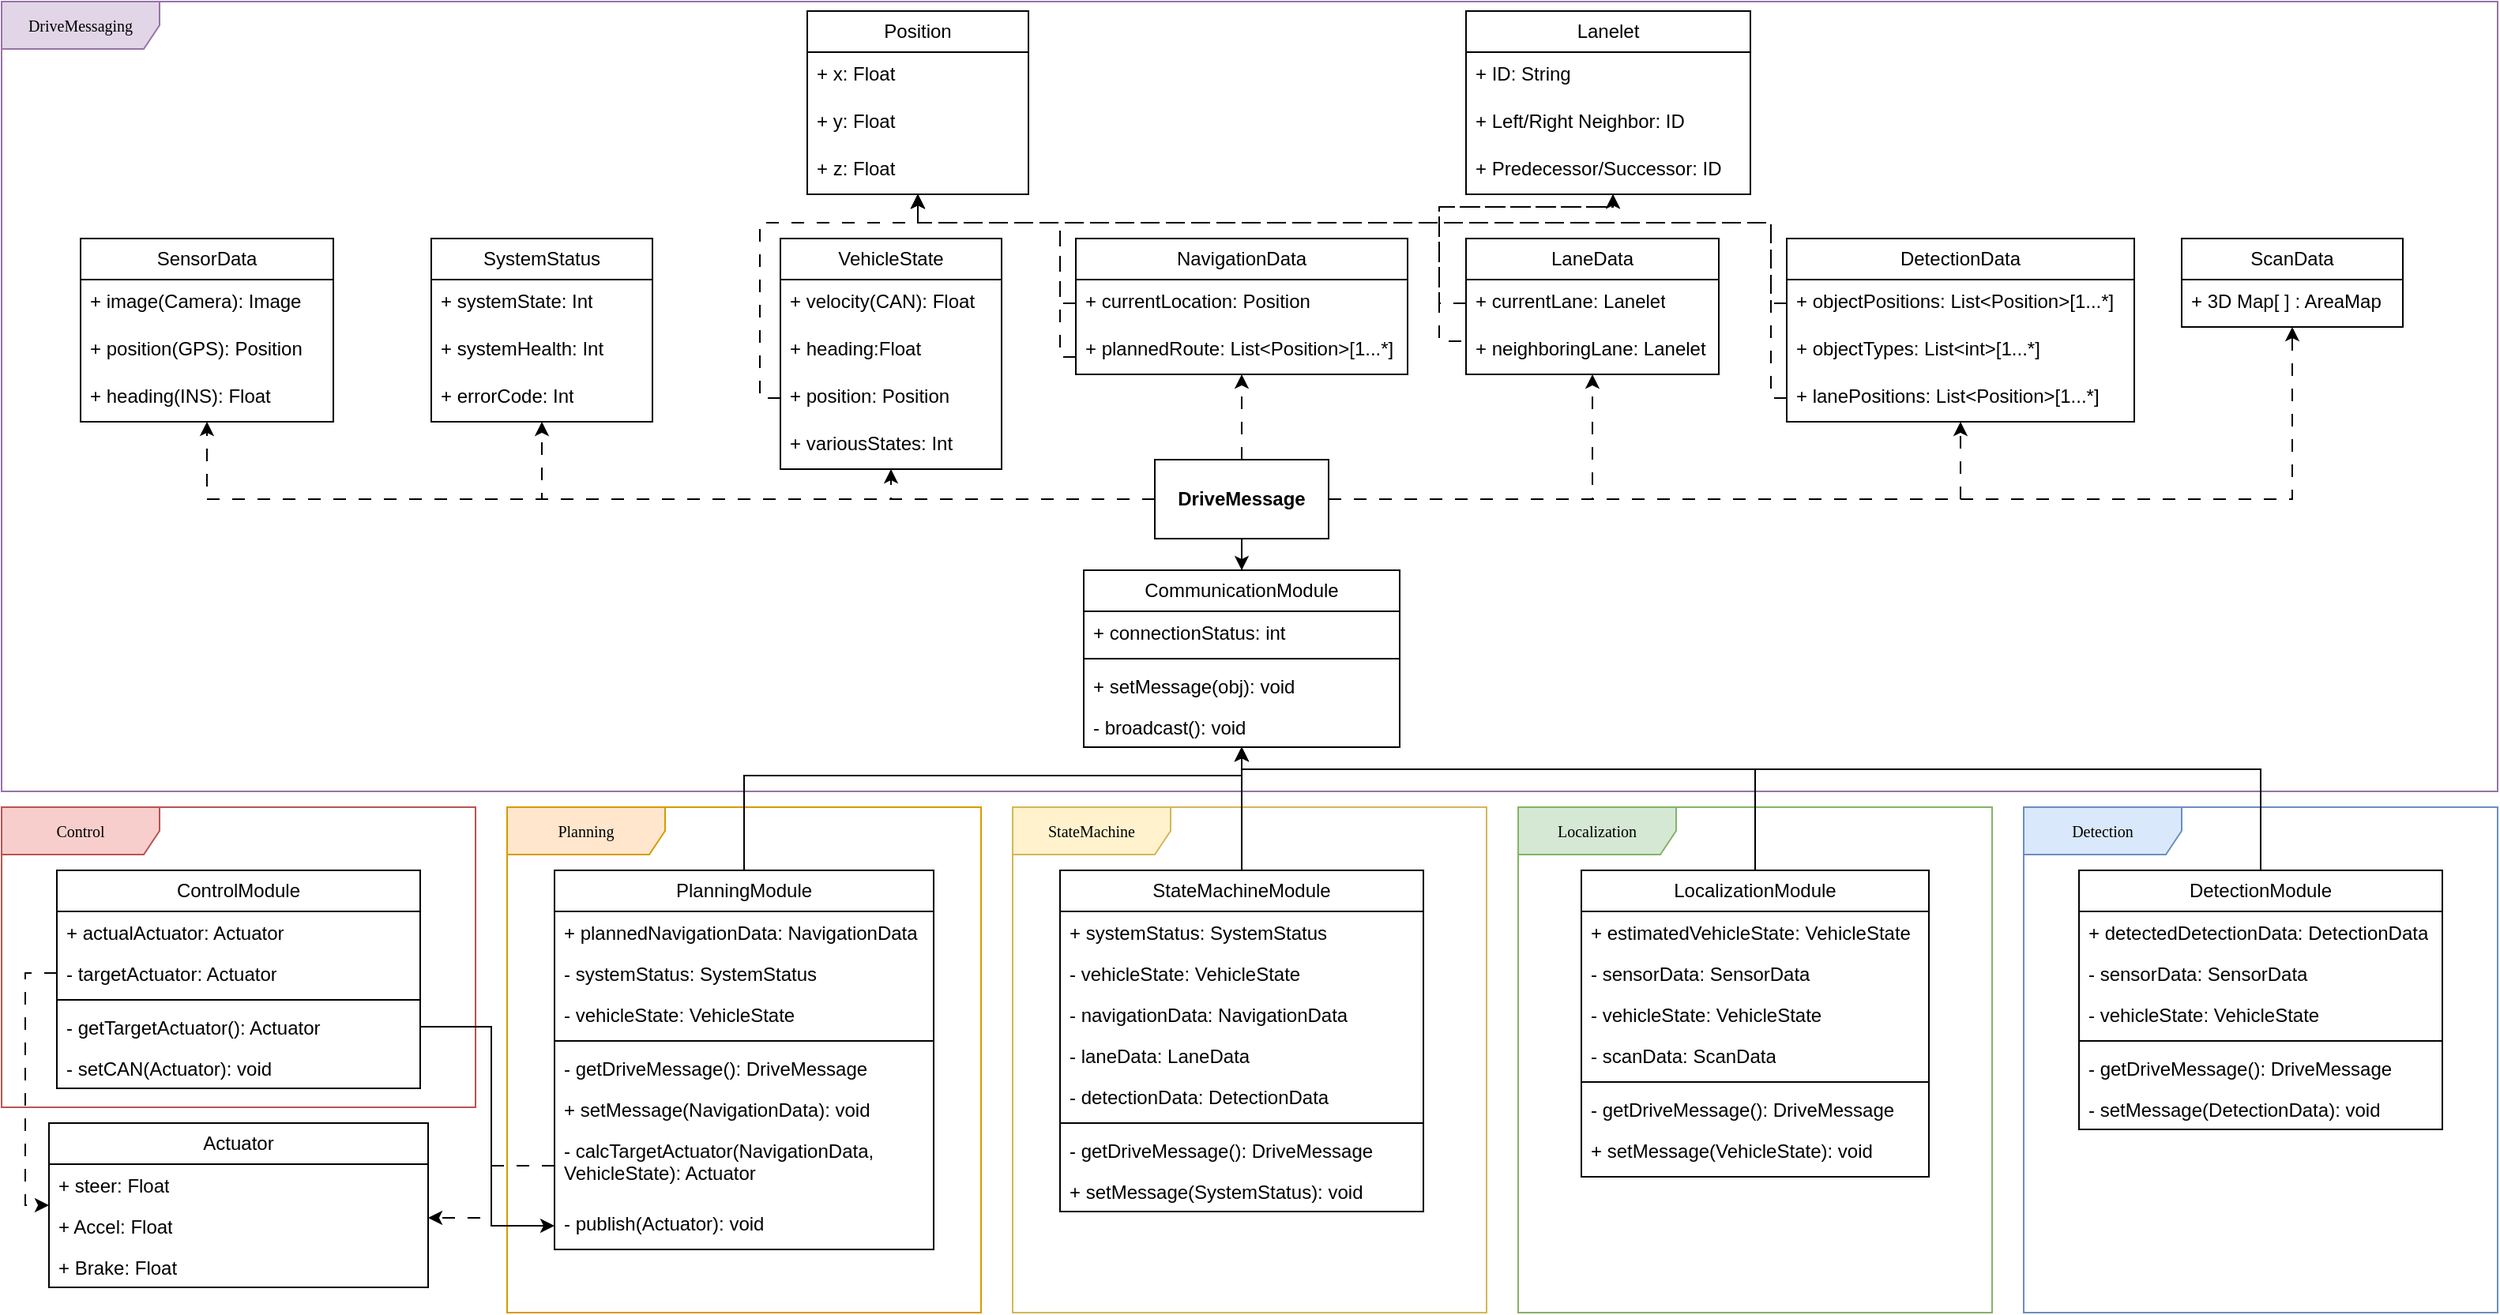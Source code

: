 <mxfile version="24.3.1" type="github">
  <diagram name="페이지-1" id="9pgAIUehtU0RbDdtpsho">
    <mxGraphModel dx="2289" dy="1191" grid="1" gridSize="10" guides="1" tooltips="1" connect="1" arrows="1" fold="1" page="1" pageScale="1" pageWidth="1600" pageHeight="900" math="0" shadow="0">
      <root>
        <mxCell id="0" />
        <mxCell id="1" parent="0" />
        <mxCell id="1Z3-dF3yMsX3-xSrnm-h-1" value="DriveMessaging" style="shape=umlFrame;whiteSpace=wrap;html=1;rounded=0;shadow=0;comic=0;labelBackgroundColor=none;strokeWidth=1;fontFamily=Verdana;fontSize=10;align=center;width=100;height=30;fillColor=#e1d5e7;strokeColor=#9673a6;" parent="1" vertex="1">
          <mxGeometry x="10" y="10" width="1580" height="500" as="geometry" />
        </mxCell>
        <mxCell id="1Z3-dF3yMsX3-xSrnm-h-2" value="VehicleState" style="swimlane;fontStyle=0;childLayout=stackLayout;horizontal=1;startSize=26;fillColor=none;horizontalStack=0;resizeParent=1;resizeParentMax=0;resizeLast=0;collapsible=1;marginBottom=0;whiteSpace=wrap;html=1;" parent="1" vertex="1">
          <mxGeometry x="503" y="160" width="140" height="146" as="geometry" />
        </mxCell>
        <mxCell id="1Z3-dF3yMsX3-xSrnm-h-3" value="+ velocity(CAN): Float" style="text;strokeColor=none;fillColor=none;align=left;verticalAlign=top;spacingLeft=4;spacingRight=4;overflow=hidden;rotatable=0;points=[[0,0.5],[1,0.5]];portConstraint=eastwest;whiteSpace=wrap;html=1;" parent="1Z3-dF3yMsX3-xSrnm-h-2" vertex="1">
          <mxGeometry y="26" width="140" height="30" as="geometry" />
        </mxCell>
        <mxCell id="1Z3-dF3yMsX3-xSrnm-h-4" value="+ heading:Float" style="text;strokeColor=none;fillColor=none;align=left;verticalAlign=top;spacingLeft=4;spacingRight=4;overflow=hidden;rotatable=0;points=[[0,0.5],[1,0.5]];portConstraint=eastwest;whiteSpace=wrap;html=1;" parent="1Z3-dF3yMsX3-xSrnm-h-2" vertex="1">
          <mxGeometry y="56" width="140" height="30" as="geometry" />
        </mxCell>
        <mxCell id="1Z3-dF3yMsX3-xSrnm-h-5" value="+ position: Position" style="text;strokeColor=none;fillColor=none;align=left;verticalAlign=top;spacingLeft=4;spacingRight=4;overflow=hidden;rotatable=0;points=[[0,0.5],[1,0.5]];portConstraint=eastwest;whiteSpace=wrap;html=1;" parent="1Z3-dF3yMsX3-xSrnm-h-2" vertex="1">
          <mxGeometry y="86" width="140" height="30" as="geometry" />
        </mxCell>
        <mxCell id="1Z3-dF3yMsX3-xSrnm-h-69" value="+ variousStates: Int" style="text;strokeColor=none;fillColor=none;align=left;verticalAlign=top;spacingLeft=4;spacingRight=4;overflow=hidden;rotatable=0;points=[[0,0.5],[1,0.5]];portConstraint=eastwest;whiteSpace=wrap;html=1;" parent="1Z3-dF3yMsX3-xSrnm-h-2" vertex="1">
          <mxGeometry y="116" width="140" height="30" as="geometry" />
        </mxCell>
        <mxCell id="1Z3-dF3yMsX3-xSrnm-h-65" style="edgeStyle=orthogonalEdgeStyle;rounded=0;orthogonalLoop=1;jettySize=auto;html=1;" parent="1" source="1Z3-dF3yMsX3-xSrnm-h-6" target="1Z3-dF3yMsX3-xSrnm-h-27" edge="1">
          <mxGeometry relative="1" as="geometry" />
        </mxCell>
        <mxCell id="1Z3-dF3yMsX3-xSrnm-h-70" style="edgeStyle=orthogonalEdgeStyle;rounded=0;orthogonalLoop=1;jettySize=auto;html=1;dashed=1;dashPattern=8 8;" parent="1" source="1Z3-dF3yMsX3-xSrnm-h-6" target="1Z3-dF3yMsX3-xSrnm-h-13" edge="1">
          <mxGeometry relative="1" as="geometry" />
        </mxCell>
        <mxCell id="1Z3-dF3yMsX3-xSrnm-h-71" style="edgeStyle=orthogonalEdgeStyle;rounded=0;orthogonalLoop=1;jettySize=auto;html=1;dashed=1;dashPattern=8 8;" parent="1" source="1Z3-dF3yMsX3-xSrnm-h-6" target="1Z3-dF3yMsX3-xSrnm-h-23" edge="1">
          <mxGeometry relative="1" as="geometry" />
        </mxCell>
        <mxCell id="1Z3-dF3yMsX3-xSrnm-h-72" style="edgeStyle=orthogonalEdgeStyle;rounded=0;orthogonalLoop=1;jettySize=auto;html=1;dashed=1;dashPattern=8 8;" parent="1" source="1Z3-dF3yMsX3-xSrnm-h-6" target="1Z3-dF3yMsX3-xSrnm-h-2" edge="1">
          <mxGeometry relative="1" as="geometry">
            <Array as="points">
              <mxPoint x="573" y="325" />
            </Array>
          </mxGeometry>
        </mxCell>
        <mxCell id="1Z3-dF3yMsX3-xSrnm-h-73" style="edgeStyle=orthogonalEdgeStyle;rounded=0;orthogonalLoop=1;jettySize=auto;html=1;dashed=1;dashPattern=8 8;" parent="1" source="1Z3-dF3yMsX3-xSrnm-h-6" target="1Z3-dF3yMsX3-xSrnm-h-7" edge="1">
          <mxGeometry relative="1" as="geometry" />
        </mxCell>
        <mxCell id="1Z3-dF3yMsX3-xSrnm-h-74" style="edgeStyle=orthogonalEdgeStyle;rounded=0;orthogonalLoop=1;jettySize=auto;html=1;dashed=1;dashPattern=8 8;" parent="1" source="1Z3-dF3yMsX3-xSrnm-h-6" target="1Z3-dF3yMsX3-xSrnm-h-10" edge="1">
          <mxGeometry relative="1" as="geometry" />
        </mxCell>
        <mxCell id="1Z3-dF3yMsX3-xSrnm-h-75" style="edgeStyle=orthogonalEdgeStyle;rounded=0;orthogonalLoop=1;jettySize=auto;html=1;dashed=1;dashPattern=8 8;" parent="1" source="1Z3-dF3yMsX3-xSrnm-h-6" target="1Z3-dF3yMsX3-xSrnm-h-17" edge="1">
          <mxGeometry relative="1" as="geometry" />
        </mxCell>
        <mxCell id="1Z3-dF3yMsX3-xSrnm-h-76" style="edgeStyle=orthogonalEdgeStyle;rounded=0;orthogonalLoop=1;jettySize=auto;html=1;dashed=1;dashPattern=8 8;" parent="1" source="1Z3-dF3yMsX3-xSrnm-h-6" target="1Z3-dF3yMsX3-xSrnm-h-21" edge="1">
          <mxGeometry relative="1" as="geometry" />
        </mxCell>
        <mxCell id="1Z3-dF3yMsX3-xSrnm-h-6" value="&lt;b&gt;DriveMessage&lt;/b&gt;" style="html=1;whiteSpace=wrap;" parent="1" vertex="1">
          <mxGeometry x="740" y="300" width="110" height="50" as="geometry" />
        </mxCell>
        <mxCell id="1Z3-dF3yMsX3-xSrnm-h-7" value="NavigationData" style="swimlane;fontStyle=0;childLayout=stackLayout;horizontal=1;startSize=26;fillColor=none;horizontalStack=0;resizeParent=1;resizeParentMax=0;resizeLast=0;collapsible=1;marginBottom=0;whiteSpace=wrap;html=1;" parent="1" vertex="1">
          <mxGeometry x="690" y="160" width="210" height="86" as="geometry">
            <mxRectangle x="510" y="100" width="120" height="30" as="alternateBounds" />
          </mxGeometry>
        </mxCell>
        <mxCell id="1Z3-dF3yMsX3-xSrnm-h-8" value="+ currentLocation: Position" style="text;strokeColor=none;fillColor=none;align=left;verticalAlign=top;spacingLeft=4;spacingRight=4;overflow=hidden;rotatable=0;points=[[0,0.5],[1,0.5]];portConstraint=eastwest;whiteSpace=wrap;html=1;" parent="1Z3-dF3yMsX3-xSrnm-h-7" vertex="1">
          <mxGeometry y="26" width="210" height="30" as="geometry" />
        </mxCell>
        <mxCell id="1Z3-dF3yMsX3-xSrnm-h-9" value="+ plannedRoute: List&amp;lt;Position&amp;gt;[1...*]" style="text;strokeColor=none;fillColor=none;align=left;verticalAlign=top;spacingLeft=4;spacingRight=4;overflow=hidden;rotatable=0;points=[[0,0.5],[1,0.5]];portConstraint=eastwest;whiteSpace=wrap;html=1;" parent="1Z3-dF3yMsX3-xSrnm-h-7" vertex="1">
          <mxGeometry y="56" width="210" height="30" as="geometry" />
        </mxCell>
        <mxCell id="1Z3-dF3yMsX3-xSrnm-h-10" value="LaneData" style="swimlane;fontStyle=0;childLayout=stackLayout;horizontal=1;startSize=26;fillColor=none;horizontalStack=0;resizeParent=1;resizeParentMax=0;resizeLast=0;collapsible=1;marginBottom=0;whiteSpace=wrap;html=1;" parent="1" vertex="1">
          <mxGeometry x="937" y="160" width="160" height="86" as="geometry" />
        </mxCell>
        <mxCell id="1Z3-dF3yMsX3-xSrnm-h-11" value="+ currentLane: Lanelet" style="text;strokeColor=none;fillColor=none;align=left;verticalAlign=top;spacingLeft=4;spacingRight=4;overflow=hidden;rotatable=0;points=[[0,0.5],[1,0.5]];portConstraint=eastwest;whiteSpace=wrap;html=1;" parent="1Z3-dF3yMsX3-xSrnm-h-10" vertex="1">
          <mxGeometry y="26" width="160" height="30" as="geometry" />
        </mxCell>
        <mxCell id="1Z3-dF3yMsX3-xSrnm-h-12" value="+ neighboringLane: L&lt;span style=&quot;background-color: initial;&quot;&gt;anelet&lt;/span&gt;" style="text;strokeColor=none;fillColor=none;align=left;verticalAlign=top;spacingLeft=4;spacingRight=4;overflow=hidden;rotatable=0;points=[[0,0.5],[1,0.5]];portConstraint=eastwest;whiteSpace=wrap;html=1;" parent="1Z3-dF3yMsX3-xSrnm-h-10" vertex="1">
          <mxGeometry y="56" width="160" height="30" as="geometry" />
        </mxCell>
        <mxCell id="1Z3-dF3yMsX3-xSrnm-h-13" value="SensorData" style="swimlane;fontStyle=0;childLayout=stackLayout;horizontal=1;startSize=26;fillColor=none;horizontalStack=0;resizeParent=1;resizeParentMax=0;resizeLast=0;collapsible=1;marginBottom=0;whiteSpace=wrap;html=1;" parent="1" vertex="1">
          <mxGeometry x="60" y="160" width="160" height="116" as="geometry" />
        </mxCell>
        <mxCell id="1Z3-dF3yMsX3-xSrnm-h-15" value="+ image(Camera): Image" style="text;strokeColor=none;fillColor=none;align=left;verticalAlign=top;spacingLeft=4;spacingRight=4;overflow=hidden;rotatable=0;points=[[0,0.5],[1,0.5]];portConstraint=eastwest;whiteSpace=wrap;html=1;" parent="1Z3-dF3yMsX3-xSrnm-h-13" vertex="1">
          <mxGeometry y="26" width="160" height="30" as="geometry" />
        </mxCell>
        <mxCell id="1Z3-dF3yMsX3-xSrnm-h-16" value="+ position(GPS): Position" style="text;strokeColor=none;fillColor=none;align=left;verticalAlign=top;spacingLeft=4;spacingRight=4;overflow=hidden;rotatable=0;points=[[0,0.5],[1,0.5]];portConstraint=eastwest;whiteSpace=wrap;html=1;" parent="1Z3-dF3yMsX3-xSrnm-h-13" vertex="1">
          <mxGeometry y="56" width="160" height="30" as="geometry" />
        </mxCell>
        <mxCell id="1Z3-dF3yMsX3-xSrnm-h-67" value="+ heading(INS): Float&amp;nbsp;" style="text;strokeColor=none;fillColor=none;align=left;verticalAlign=top;spacingLeft=4;spacingRight=4;overflow=hidden;rotatable=0;points=[[0,0.5],[1,0.5]];portConstraint=eastwest;whiteSpace=wrap;html=1;" parent="1Z3-dF3yMsX3-xSrnm-h-13" vertex="1">
          <mxGeometry y="86" width="160" height="30" as="geometry" />
        </mxCell>
        <mxCell id="1Z3-dF3yMsX3-xSrnm-h-17" value="DetectionData" style="swimlane;fontStyle=0;childLayout=stackLayout;horizontal=1;startSize=26;fillColor=none;horizontalStack=0;resizeParent=1;resizeParentMax=0;resizeLast=0;collapsible=1;marginBottom=0;whiteSpace=wrap;html=1;" parent="1" vertex="1">
          <mxGeometry x="1140" y="160" width="220" height="116" as="geometry" />
        </mxCell>
        <mxCell id="1Z3-dF3yMsX3-xSrnm-h-18" value="+ objectPositions: List&amp;lt;Position&amp;gt;[1...*]" style="text;strokeColor=none;fillColor=none;align=left;verticalAlign=top;spacingLeft=4;spacingRight=4;overflow=hidden;rotatable=0;points=[[0,0.5],[1,0.5]];portConstraint=eastwest;whiteSpace=wrap;html=1;" parent="1Z3-dF3yMsX3-xSrnm-h-17" vertex="1">
          <mxGeometry y="26" width="220" height="30" as="geometry" />
        </mxCell>
        <mxCell id="1Z3-dF3yMsX3-xSrnm-h-19" value="+ objectTypes: List&amp;lt;int&amp;gt;[1...*]" style="text;strokeColor=none;fillColor=none;align=left;verticalAlign=top;spacingLeft=4;spacingRight=4;overflow=hidden;rotatable=0;points=[[0,0.5],[1,0.5]];portConstraint=eastwest;whiteSpace=wrap;html=1;" parent="1Z3-dF3yMsX3-xSrnm-h-17" vertex="1">
          <mxGeometry y="56" width="220" height="30" as="geometry" />
        </mxCell>
        <mxCell id="1Z3-dF3yMsX3-xSrnm-h-20" value="+ lanePositions: List&amp;lt;Position&amp;gt;[1...*]" style="text;strokeColor=none;fillColor=none;align=left;verticalAlign=top;spacingLeft=4;spacingRight=4;overflow=hidden;rotatable=0;points=[[0,0.5],[1,0.5]];portConstraint=eastwest;whiteSpace=wrap;html=1;" parent="1Z3-dF3yMsX3-xSrnm-h-17" vertex="1">
          <mxGeometry y="86" width="220" height="30" as="geometry" />
        </mxCell>
        <mxCell id="1Z3-dF3yMsX3-xSrnm-h-21" value="ScanData" style="swimlane;fontStyle=0;childLayout=stackLayout;horizontal=1;startSize=26;fillColor=none;horizontalStack=0;resizeParent=1;resizeParentMax=0;resizeLast=0;collapsible=1;marginBottom=0;whiteSpace=wrap;html=1;" parent="1" vertex="1">
          <mxGeometry x="1390" y="160" width="140" height="56" as="geometry" />
        </mxCell>
        <mxCell id="1Z3-dF3yMsX3-xSrnm-h-22" value="+ 3D Map[ ] : AreaMap" style="text;strokeColor=none;fillColor=none;align=left;verticalAlign=top;spacingLeft=4;spacingRight=4;overflow=hidden;rotatable=0;points=[[0,0.5],[1,0.5]];portConstraint=eastwest;whiteSpace=wrap;html=1;" parent="1Z3-dF3yMsX3-xSrnm-h-21" vertex="1">
          <mxGeometry y="26" width="140" height="30" as="geometry" />
        </mxCell>
        <mxCell id="1Z3-dF3yMsX3-xSrnm-h-23" value="SystemStatus" style="swimlane;fontStyle=0;childLayout=stackLayout;horizontal=1;startSize=26;fillColor=none;horizontalStack=0;resizeParent=1;resizeParentMax=0;resizeLast=0;collapsible=1;marginBottom=0;whiteSpace=wrap;html=1;" parent="1" vertex="1">
          <mxGeometry x="282" y="160" width="140" height="116" as="geometry" />
        </mxCell>
        <mxCell id="1Z3-dF3yMsX3-xSrnm-h-24" value="+ systemState: Int" style="text;strokeColor=none;fillColor=none;align=left;verticalAlign=top;spacingLeft=4;spacingRight=4;overflow=hidden;rotatable=0;points=[[0,0.5],[1,0.5]];portConstraint=eastwest;whiteSpace=wrap;html=1;" parent="1Z3-dF3yMsX3-xSrnm-h-23" vertex="1">
          <mxGeometry y="26" width="140" height="30" as="geometry" />
        </mxCell>
        <mxCell id="1Z3-dF3yMsX3-xSrnm-h-25" value="+ systemHealth: Int" style="text;strokeColor=none;fillColor=none;align=left;verticalAlign=top;spacingLeft=4;spacingRight=4;overflow=hidden;rotatable=0;points=[[0,0.5],[1,0.5]];portConstraint=eastwest;whiteSpace=wrap;html=1;" parent="1Z3-dF3yMsX3-xSrnm-h-23" vertex="1">
          <mxGeometry y="56" width="140" height="30" as="geometry" />
        </mxCell>
        <mxCell id="1Z3-dF3yMsX3-xSrnm-h-26" value="+ errorCode: Int" style="text;strokeColor=none;fillColor=none;align=left;verticalAlign=top;spacingLeft=4;spacingRight=4;overflow=hidden;rotatable=0;points=[[0,0.5],[1,0.5]];portConstraint=eastwest;whiteSpace=wrap;html=1;" parent="1Z3-dF3yMsX3-xSrnm-h-23" vertex="1">
          <mxGeometry y="86" width="140" height="30" as="geometry" />
        </mxCell>
        <mxCell id="1Z3-dF3yMsX3-xSrnm-h-27" value="CommunicationModule" style="swimlane;fontStyle=0;childLayout=stackLayout;horizontal=1;startSize=26;fillColor=none;horizontalStack=0;resizeParent=1;resizeParentMax=0;resizeLast=0;collapsible=1;marginBottom=0;whiteSpace=wrap;html=1;" parent="1" vertex="1">
          <mxGeometry x="695" y="370" width="200" height="112" as="geometry" />
        </mxCell>
        <mxCell id="1Z3-dF3yMsX3-xSrnm-h-28" value="+ connectionStatus: int" style="text;strokeColor=none;fillColor=none;align=left;verticalAlign=top;spacingLeft=4;spacingRight=4;overflow=hidden;rotatable=0;points=[[0,0.5],[1,0.5]];portConstraint=eastwest;whiteSpace=wrap;html=1;" parent="1Z3-dF3yMsX3-xSrnm-h-27" vertex="1">
          <mxGeometry y="26" width="200" height="26" as="geometry" />
        </mxCell>
        <mxCell id="1Z3-dF3yMsX3-xSrnm-h-87" value="" style="line;strokeWidth=1;fillColor=none;align=left;verticalAlign=middle;spacingTop=-1;spacingLeft=3;spacingRight=3;rotatable=0;labelPosition=right;points=[];portConstraint=eastwest;strokeColor=inherit;" parent="1Z3-dF3yMsX3-xSrnm-h-27" vertex="1">
          <mxGeometry y="52" width="200" height="8" as="geometry" />
        </mxCell>
        <mxCell id="1Z3-dF3yMsX3-xSrnm-h-29" value="+ setMessage(obj): void" style="text;strokeColor=none;fillColor=none;align=left;verticalAlign=top;spacingLeft=4;spacingRight=4;overflow=hidden;rotatable=0;points=[[0,0.5],[1,0.5]];portConstraint=eastwest;whiteSpace=wrap;html=1;" parent="1Z3-dF3yMsX3-xSrnm-h-27" vertex="1">
          <mxGeometry y="60" width="200" height="26" as="geometry" />
        </mxCell>
        <mxCell id="1Z3-dF3yMsX3-xSrnm-h-30" value="- broadcast(): void" style="text;strokeColor=none;fillColor=none;align=left;verticalAlign=top;spacingLeft=4;spacingRight=4;overflow=hidden;rotatable=0;points=[[0,0.5],[1,0.5]];portConstraint=eastwest;whiteSpace=wrap;html=1;" parent="1Z3-dF3yMsX3-xSrnm-h-27" vertex="1">
          <mxGeometry y="86" width="200" height="26" as="geometry" />
        </mxCell>
        <mxCell id="1Z3-dF3yMsX3-xSrnm-h-31" value="Position" style="swimlane;fontStyle=0;childLayout=stackLayout;horizontal=1;startSize=26;fillColor=none;horizontalStack=0;resizeParent=1;resizeParentMax=0;resizeLast=0;collapsible=1;marginBottom=0;whiteSpace=wrap;html=1;" parent="1" vertex="1">
          <mxGeometry x="520" y="16" width="140" height="116" as="geometry" />
        </mxCell>
        <mxCell id="1Z3-dF3yMsX3-xSrnm-h-32" value="+ x: Float" style="text;strokeColor=none;fillColor=none;align=left;verticalAlign=top;spacingLeft=4;spacingRight=4;overflow=hidden;rotatable=0;points=[[0,0.5],[1,0.5]];portConstraint=eastwest;whiteSpace=wrap;html=1;" parent="1Z3-dF3yMsX3-xSrnm-h-31" vertex="1">
          <mxGeometry y="26" width="140" height="30" as="geometry" />
        </mxCell>
        <mxCell id="1Z3-dF3yMsX3-xSrnm-h-33" value="+ y: Float" style="text;strokeColor=none;fillColor=none;align=left;verticalAlign=top;spacingLeft=4;spacingRight=4;overflow=hidden;rotatable=0;points=[[0,0.5],[1,0.5]];portConstraint=eastwest;whiteSpace=wrap;html=1;" parent="1Z3-dF3yMsX3-xSrnm-h-31" vertex="1">
          <mxGeometry y="56" width="140" height="30" as="geometry" />
        </mxCell>
        <mxCell id="1Z3-dF3yMsX3-xSrnm-h-34" value="+ z: Float" style="text;strokeColor=none;fillColor=none;align=left;verticalAlign=top;spacingLeft=4;spacingRight=4;overflow=hidden;rotatable=0;points=[[0,0.5],[1,0.5]];portConstraint=eastwest;whiteSpace=wrap;html=1;" parent="1Z3-dF3yMsX3-xSrnm-h-31" vertex="1">
          <mxGeometry y="86" width="140" height="30" as="geometry" />
        </mxCell>
        <mxCell id="1Z3-dF3yMsX3-xSrnm-h-47" value="Lanelet" style="swimlane;fontStyle=0;childLayout=stackLayout;horizontal=1;startSize=26;fillColor=none;horizontalStack=0;resizeParent=1;resizeParentMax=0;resizeLast=0;collapsible=1;marginBottom=0;whiteSpace=wrap;html=1;" parent="1" vertex="1">
          <mxGeometry x="937" y="16" width="180" height="116" as="geometry" />
        </mxCell>
        <mxCell id="1Z3-dF3yMsX3-xSrnm-h-48" value="+ ID: String" style="text;strokeColor=none;fillColor=none;align=left;verticalAlign=top;spacingLeft=4;spacingRight=4;overflow=hidden;rotatable=0;points=[[0,0.5],[1,0.5]];portConstraint=eastwest;whiteSpace=wrap;html=1;" parent="1Z3-dF3yMsX3-xSrnm-h-47" vertex="1">
          <mxGeometry y="26" width="180" height="30" as="geometry" />
        </mxCell>
        <mxCell id="1Z3-dF3yMsX3-xSrnm-h-49" value="+ Left/Right Neighbor: ID&lt;div&gt;&lt;br&gt;&lt;/div&gt;" style="text;strokeColor=none;fillColor=none;align=left;verticalAlign=top;spacingLeft=4;spacingRight=4;overflow=hidden;rotatable=0;points=[[0,0.5],[1,0.5]];portConstraint=eastwest;whiteSpace=wrap;html=1;" parent="1Z3-dF3yMsX3-xSrnm-h-47" vertex="1">
          <mxGeometry y="56" width="180" height="30" as="geometry" />
        </mxCell>
        <mxCell id="1Z3-dF3yMsX3-xSrnm-h-50" value="+ Predecessor/Successor: ID" style="text;strokeColor=none;fillColor=none;align=left;verticalAlign=top;spacingLeft=4;spacingRight=4;overflow=hidden;rotatable=0;points=[[0,0.5],[1,0.5]];portConstraint=eastwest;whiteSpace=wrap;html=1;" parent="1Z3-dF3yMsX3-xSrnm-h-47" vertex="1">
          <mxGeometry y="86" width="180" height="30" as="geometry" />
        </mxCell>
        <mxCell id="1Z3-dF3yMsX3-xSrnm-h-66" value="StateMachine" style="shape=umlFrame;whiteSpace=wrap;html=1;rounded=0;shadow=0;comic=0;labelBackgroundColor=none;strokeWidth=1;fontFamily=Verdana;fontSize=10;align=center;width=100;height=30;fillColor=#fff2cc;strokeColor=#d6b656;" parent="1" vertex="1">
          <mxGeometry x="650" y="520" width="300" height="320" as="geometry" />
        </mxCell>
        <mxCell id="1Z3-dF3yMsX3-xSrnm-h-77" value="Localization" style="shape=umlFrame;whiteSpace=wrap;html=1;rounded=0;shadow=0;comic=0;labelBackgroundColor=none;strokeWidth=1;fontFamily=Verdana;fontSize=10;align=center;width=100;height=30;fillColor=#d5e8d4;strokeColor=#82b366;" parent="1" vertex="1">
          <mxGeometry x="970" y="520" width="300" height="320" as="geometry" />
        </mxCell>
        <mxCell id="1Z3-dF3yMsX3-xSrnm-h-78" value="Detection" style="shape=umlFrame;whiteSpace=wrap;html=1;rounded=0;shadow=0;comic=0;labelBackgroundColor=none;strokeWidth=1;fontFamily=Verdana;fontSize=10;align=center;width=100;height=30;fillColor=#dae8fc;strokeColor=#6c8ebf;" parent="1" vertex="1">
          <mxGeometry x="1290" y="520" width="300" height="320" as="geometry" />
        </mxCell>
        <mxCell id="1Z3-dF3yMsX3-xSrnm-h-81" value="Planning" style="shape=umlFrame;whiteSpace=wrap;html=1;rounded=0;shadow=0;comic=0;labelBackgroundColor=none;strokeWidth=1;fontFamily=Verdana;fontSize=10;align=center;width=100;height=30;fillColor=#ffe6cc;strokeColor=#d79b00;" parent="1" vertex="1">
          <mxGeometry x="330" y="520" width="300" height="320" as="geometry" />
        </mxCell>
        <mxCell id="1Z3-dF3yMsX3-xSrnm-h-83" value="Control" style="shape=umlFrame;whiteSpace=wrap;html=1;rounded=0;shadow=0;comic=0;labelBackgroundColor=none;strokeWidth=1;fontFamily=Verdana;fontSize=10;align=center;width=100;height=30;fillColor=#f8cecc;strokeColor=#b85450;" parent="1" vertex="1">
          <mxGeometry x="10" y="520" width="300" height="190" as="geometry" />
        </mxCell>
        <mxCell id="1Z3-dF3yMsX3-xSrnm-h-139" style="edgeStyle=orthogonalEdgeStyle;rounded=0;orthogonalLoop=1;jettySize=auto;html=1;exitX=0.5;exitY=0;exitDx=0;exitDy=0;" parent="1" source="1Z3-dF3yMsX3-xSrnm-h-92" target="1Z3-dF3yMsX3-xSrnm-h-27" edge="1">
          <mxGeometry relative="1" as="geometry">
            <Array as="points">
              <mxPoint x="1120" y="496" />
            </Array>
          </mxGeometry>
        </mxCell>
        <mxCell id="1Z3-dF3yMsX3-xSrnm-h-92" value="LocalizationModule" style="swimlane;fontStyle=0;childLayout=stackLayout;horizontal=1;startSize=26;fillColor=none;horizontalStack=0;resizeParent=1;resizeParentMax=0;resizeLast=0;collapsible=1;marginBottom=0;whiteSpace=wrap;html=1;" parent="1" vertex="1">
          <mxGeometry x="1010" y="560" width="220" height="194" as="geometry" />
        </mxCell>
        <mxCell id="1Z3-dF3yMsX3-xSrnm-h-93" value="+ estimatedVehicleState: VehicleState" style="text;strokeColor=none;fillColor=none;align=left;verticalAlign=top;spacingLeft=4;spacingRight=4;overflow=hidden;rotatable=0;points=[[0,0.5],[1,0.5]];portConstraint=eastwest;whiteSpace=wrap;html=1;" parent="1Z3-dF3yMsX3-xSrnm-h-92" vertex="1">
          <mxGeometry y="26" width="220" height="26" as="geometry" />
        </mxCell>
        <mxCell id="1Z3-dF3yMsX3-xSrnm-h-104" value="- sensorData: SensorData" style="text;strokeColor=none;fillColor=none;align=left;verticalAlign=top;spacingLeft=4;spacingRight=4;overflow=hidden;rotatable=0;points=[[0,0.5],[1,0.5]];portConstraint=eastwest;whiteSpace=wrap;html=1;" parent="1Z3-dF3yMsX3-xSrnm-h-92" vertex="1">
          <mxGeometry y="52" width="220" height="26" as="geometry" />
        </mxCell>
        <mxCell id="1Z3-dF3yMsX3-xSrnm-h-103" value="- vehicleState: VehicleState" style="text;strokeColor=none;fillColor=none;align=left;verticalAlign=top;spacingLeft=4;spacingRight=4;overflow=hidden;rotatable=0;points=[[0,0.5],[1,0.5]];portConstraint=eastwest;whiteSpace=wrap;html=1;" parent="1Z3-dF3yMsX3-xSrnm-h-92" vertex="1">
          <mxGeometry y="78" width="220" height="26" as="geometry" />
        </mxCell>
        <mxCell id="1Z3-dF3yMsX3-xSrnm-h-102" value="- scanData: ScanData" style="text;strokeColor=none;fillColor=none;align=left;verticalAlign=top;spacingLeft=4;spacingRight=4;overflow=hidden;rotatable=0;points=[[0,0.5],[1,0.5]];portConstraint=eastwest;whiteSpace=wrap;html=1;" parent="1Z3-dF3yMsX3-xSrnm-h-92" vertex="1">
          <mxGeometry y="104" width="220" height="26" as="geometry" />
        </mxCell>
        <mxCell id="1Z3-dF3yMsX3-xSrnm-h-94" value="" style="line;strokeWidth=1;fillColor=none;align=left;verticalAlign=middle;spacingTop=-1;spacingLeft=3;spacingRight=3;rotatable=0;labelPosition=right;points=[];portConstraint=eastwest;strokeColor=inherit;" parent="1Z3-dF3yMsX3-xSrnm-h-92" vertex="1">
          <mxGeometry y="130" width="220" height="8" as="geometry" />
        </mxCell>
        <mxCell id="1Z3-dF3yMsX3-xSrnm-h-96" value="- getDriveMessage(): DriveMessage" style="text;strokeColor=none;fillColor=none;align=left;verticalAlign=top;spacingLeft=4;spacingRight=4;overflow=hidden;rotatable=0;points=[[0,0.5],[1,0.5]];portConstraint=eastwest;whiteSpace=wrap;html=1;" parent="1Z3-dF3yMsX3-xSrnm-h-92" vertex="1">
          <mxGeometry y="138" width="220" height="26" as="geometry" />
        </mxCell>
        <mxCell id="1Z3-dF3yMsX3-xSrnm-h-141" value="+ setMessage(VehicleState): void" style="text;strokeColor=none;fillColor=none;align=left;verticalAlign=top;spacingLeft=4;spacingRight=4;overflow=hidden;rotatable=0;points=[[0,0.5],[1,0.5]];portConstraint=eastwest;whiteSpace=wrap;html=1;" parent="1Z3-dF3yMsX3-xSrnm-h-92" vertex="1">
          <mxGeometry y="164" width="220" height="30" as="geometry" />
        </mxCell>
        <mxCell id="1Z3-dF3yMsX3-xSrnm-h-140" style="edgeStyle=orthogonalEdgeStyle;rounded=0;orthogonalLoop=1;jettySize=auto;html=1;" parent="1" source="1Z3-dF3yMsX3-xSrnm-h-105" target="1Z3-dF3yMsX3-xSrnm-h-27" edge="1">
          <mxGeometry relative="1" as="geometry">
            <Array as="points">
              <mxPoint x="1440" y="496" />
            </Array>
          </mxGeometry>
        </mxCell>
        <mxCell id="1Z3-dF3yMsX3-xSrnm-h-105" value="DetectionModule" style="swimlane;fontStyle=0;childLayout=stackLayout;horizontal=1;startSize=26;fillColor=none;horizontalStack=0;resizeParent=1;resizeParentMax=0;resizeLast=0;collapsible=1;marginBottom=0;whiteSpace=wrap;html=1;" parent="1" vertex="1">
          <mxGeometry x="1325" y="560" width="230" height="164" as="geometry" />
        </mxCell>
        <mxCell id="1Z3-dF3yMsX3-xSrnm-h-106" value="+ detectedDetectionData: DetectionData" style="text;strokeColor=none;fillColor=none;align=left;verticalAlign=top;spacingLeft=4;spacingRight=4;overflow=hidden;rotatable=0;points=[[0,0.5],[1,0.5]];portConstraint=eastwest;whiteSpace=wrap;html=1;" parent="1Z3-dF3yMsX3-xSrnm-h-105" vertex="1">
          <mxGeometry y="26" width="230" height="26" as="geometry" />
        </mxCell>
        <mxCell id="1Z3-dF3yMsX3-xSrnm-h-107" value="- sensorData: SensorData" style="text;strokeColor=none;fillColor=none;align=left;verticalAlign=top;spacingLeft=4;spacingRight=4;overflow=hidden;rotatable=0;points=[[0,0.5],[1,0.5]];portConstraint=eastwest;whiteSpace=wrap;html=1;" parent="1Z3-dF3yMsX3-xSrnm-h-105" vertex="1">
          <mxGeometry y="52" width="230" height="26" as="geometry" />
        </mxCell>
        <mxCell id="1Z3-dF3yMsX3-xSrnm-h-108" value="- vehicleState: VehicleState" style="text;strokeColor=none;fillColor=none;align=left;verticalAlign=top;spacingLeft=4;spacingRight=4;overflow=hidden;rotatable=0;points=[[0,0.5],[1,0.5]];portConstraint=eastwest;whiteSpace=wrap;html=1;" parent="1Z3-dF3yMsX3-xSrnm-h-105" vertex="1">
          <mxGeometry y="78" width="230" height="26" as="geometry" />
        </mxCell>
        <mxCell id="1Z3-dF3yMsX3-xSrnm-h-110" value="" style="line;strokeWidth=1;fillColor=none;align=left;verticalAlign=middle;spacingTop=-1;spacingLeft=3;spacingRight=3;rotatable=0;labelPosition=right;points=[];portConstraint=eastwest;strokeColor=inherit;" parent="1Z3-dF3yMsX3-xSrnm-h-105" vertex="1">
          <mxGeometry y="104" width="230" height="8" as="geometry" />
        </mxCell>
        <mxCell id="1Z3-dF3yMsX3-xSrnm-h-111" value="- getDriveMessage(): DriveMessage" style="text;strokeColor=none;fillColor=none;align=left;verticalAlign=top;spacingLeft=4;spacingRight=4;overflow=hidden;rotatable=0;points=[[0,0.5],[1,0.5]];portConstraint=eastwest;whiteSpace=wrap;html=1;" parent="1Z3-dF3yMsX3-xSrnm-h-105" vertex="1">
          <mxGeometry y="112" width="230" height="26" as="geometry" />
        </mxCell>
        <mxCell id="1Z3-dF3yMsX3-xSrnm-h-142" value="- setMessage(DetectionData): void" style="text;strokeColor=none;fillColor=none;align=left;verticalAlign=top;spacingLeft=4;spacingRight=4;overflow=hidden;rotatable=0;points=[[0,0.5],[1,0.5]];portConstraint=eastwest;whiteSpace=wrap;html=1;" parent="1Z3-dF3yMsX3-xSrnm-h-105" vertex="1">
          <mxGeometry y="138" width="230" height="26" as="geometry" />
        </mxCell>
        <mxCell id="1Z3-dF3yMsX3-xSrnm-h-144" style="edgeStyle=orthogonalEdgeStyle;rounded=0;orthogonalLoop=1;jettySize=auto;html=1;" parent="1" source="1Z3-dF3yMsX3-xSrnm-h-115" target="1Z3-dF3yMsX3-xSrnm-h-27" edge="1">
          <mxGeometry relative="1" as="geometry" />
        </mxCell>
        <mxCell id="1Z3-dF3yMsX3-xSrnm-h-115" value="StateMachineModule" style="swimlane;fontStyle=0;childLayout=stackLayout;horizontal=1;startSize=26;fillColor=none;horizontalStack=0;resizeParent=1;resizeParentMax=0;resizeLast=0;collapsible=1;marginBottom=0;whiteSpace=wrap;html=1;" parent="1" vertex="1">
          <mxGeometry x="680" y="560" width="230" height="216" as="geometry" />
        </mxCell>
        <mxCell id="1Z3-dF3yMsX3-xSrnm-h-116" value="+ systemStatus: SystemStatus" style="text;strokeColor=none;fillColor=none;align=left;verticalAlign=top;spacingLeft=4;spacingRight=4;overflow=hidden;rotatable=0;points=[[0,0.5],[1,0.5]];portConstraint=eastwest;whiteSpace=wrap;html=1;" parent="1Z3-dF3yMsX3-xSrnm-h-115" vertex="1">
          <mxGeometry y="26" width="230" height="26" as="geometry" />
        </mxCell>
        <mxCell id="1Z3-dF3yMsX3-xSrnm-h-117" value="- vehicleState: VehicleState" style="text;strokeColor=none;fillColor=none;align=left;verticalAlign=top;spacingLeft=4;spacingRight=4;overflow=hidden;rotatable=0;points=[[0,0.5],[1,0.5]];portConstraint=eastwest;whiteSpace=wrap;html=1;" parent="1Z3-dF3yMsX3-xSrnm-h-115" vertex="1">
          <mxGeometry y="52" width="230" height="26" as="geometry" />
        </mxCell>
        <mxCell id="1Z3-dF3yMsX3-xSrnm-h-118" value="- navigationData: NavigationData" style="text;strokeColor=none;fillColor=none;align=left;verticalAlign=top;spacingLeft=4;spacingRight=4;overflow=hidden;rotatable=0;points=[[0,0.5],[1,0.5]];portConstraint=eastwest;whiteSpace=wrap;html=1;" parent="1Z3-dF3yMsX3-xSrnm-h-115" vertex="1">
          <mxGeometry y="78" width="230" height="26" as="geometry" />
        </mxCell>
        <mxCell id="1Z3-dF3yMsX3-xSrnm-h-119" value="- laneData: LaneData" style="text;strokeColor=none;fillColor=none;align=left;verticalAlign=top;spacingLeft=4;spacingRight=4;overflow=hidden;rotatable=0;points=[[0,0.5],[1,0.5]];portConstraint=eastwest;whiteSpace=wrap;html=1;" parent="1Z3-dF3yMsX3-xSrnm-h-115" vertex="1">
          <mxGeometry y="104" width="230" height="26" as="geometry" />
        </mxCell>
        <mxCell id="1Z3-dF3yMsX3-xSrnm-h-120" value="- detectionData: DetectionData" style="text;strokeColor=none;fillColor=none;align=left;verticalAlign=top;spacingLeft=4;spacingRight=4;overflow=hidden;rotatable=0;points=[[0,0.5],[1,0.5]];portConstraint=eastwest;whiteSpace=wrap;html=1;" parent="1Z3-dF3yMsX3-xSrnm-h-115" vertex="1">
          <mxGeometry y="130" width="230" height="26" as="geometry" />
        </mxCell>
        <mxCell id="1Z3-dF3yMsX3-xSrnm-h-121" value="" style="line;strokeWidth=1;fillColor=none;align=left;verticalAlign=middle;spacingTop=-1;spacingLeft=3;spacingRight=3;rotatable=0;labelPosition=right;points=[];portConstraint=eastwest;strokeColor=inherit;" parent="1Z3-dF3yMsX3-xSrnm-h-115" vertex="1">
          <mxGeometry y="156" width="230" height="8" as="geometry" />
        </mxCell>
        <mxCell id="1Z3-dF3yMsX3-xSrnm-h-122" value="- getDriveMessage(): DriveMessage" style="text;strokeColor=none;fillColor=none;align=left;verticalAlign=top;spacingLeft=4;spacingRight=4;overflow=hidden;rotatable=0;points=[[0,0.5],[1,0.5]];portConstraint=eastwest;whiteSpace=wrap;html=1;" parent="1Z3-dF3yMsX3-xSrnm-h-115" vertex="1">
          <mxGeometry y="164" width="230" height="26" as="geometry" />
        </mxCell>
        <mxCell id="1Z3-dF3yMsX3-xSrnm-h-143" value="+ setMessage(SystemStatus): void" style="text;strokeColor=none;fillColor=none;align=left;verticalAlign=top;spacingLeft=4;spacingRight=4;overflow=hidden;rotatable=0;points=[[0,0.5],[1,0.5]];portConstraint=eastwest;whiteSpace=wrap;html=1;" parent="1Z3-dF3yMsX3-xSrnm-h-115" vertex="1">
          <mxGeometry y="190" width="230" height="26" as="geometry" />
        </mxCell>
        <mxCell id="1Z3-dF3yMsX3-xSrnm-h-169" style="edgeStyle=orthogonalEdgeStyle;rounded=0;orthogonalLoop=1;jettySize=auto;html=1;" parent="1" source="1Z3-dF3yMsX3-xSrnm-h-123" target="1Z3-dF3yMsX3-xSrnm-h-27" edge="1">
          <mxGeometry relative="1" as="geometry">
            <Array as="points">
              <mxPoint x="480" y="500" />
              <mxPoint x="795" y="500" />
            </Array>
          </mxGeometry>
        </mxCell>
        <mxCell id="1Z3-dF3yMsX3-xSrnm-h-123" value="PlanningModule" style="swimlane;fontStyle=0;childLayout=stackLayout;horizontal=1;startSize=26;fillColor=none;horizontalStack=0;resizeParent=1;resizeParentMax=0;resizeLast=0;collapsible=1;marginBottom=0;whiteSpace=wrap;html=1;" parent="1" vertex="1">
          <mxGeometry x="360" y="560" width="240" height="240" as="geometry" />
        </mxCell>
        <mxCell id="1Z3-dF3yMsX3-xSrnm-h-124" value="+ plannedNavigationData: NavigationData" style="text;strokeColor=none;fillColor=none;align=left;verticalAlign=top;spacingLeft=4;spacingRight=4;overflow=hidden;rotatable=0;points=[[0,0.5],[1,0.5]];portConstraint=eastwest;whiteSpace=wrap;html=1;" parent="1Z3-dF3yMsX3-xSrnm-h-123" vertex="1">
          <mxGeometry y="26" width="240" height="26" as="geometry" />
        </mxCell>
        <mxCell id="1Z3-dF3yMsX3-xSrnm-h-145" value="- systemStatus: SystemStatus" style="text;strokeColor=none;fillColor=none;align=left;verticalAlign=top;spacingLeft=4;spacingRight=4;overflow=hidden;rotatable=0;points=[[0,0.5],[1,0.5]];portConstraint=eastwest;whiteSpace=wrap;html=1;" parent="1Z3-dF3yMsX3-xSrnm-h-123" vertex="1">
          <mxGeometry y="52" width="240" height="26" as="geometry" />
        </mxCell>
        <mxCell id="1Z3-dF3yMsX3-xSrnm-h-128" value="- vehicleState: VehicleState" style="text;strokeColor=none;fillColor=none;align=left;verticalAlign=top;spacingLeft=4;spacingRight=4;overflow=hidden;rotatable=0;points=[[0,0.5],[1,0.5]];portConstraint=eastwest;whiteSpace=wrap;html=1;" parent="1Z3-dF3yMsX3-xSrnm-h-123" vertex="1">
          <mxGeometry y="78" width="240" height="26" as="geometry" />
        </mxCell>
        <mxCell id="1Z3-dF3yMsX3-xSrnm-h-129" value="" style="line;strokeWidth=1;fillColor=none;align=left;verticalAlign=middle;spacingTop=-1;spacingLeft=3;spacingRight=3;rotatable=0;labelPosition=right;points=[];portConstraint=eastwest;strokeColor=inherit;" parent="1Z3-dF3yMsX3-xSrnm-h-123" vertex="1">
          <mxGeometry y="104" width="240" height="8" as="geometry" />
        </mxCell>
        <mxCell id="1Z3-dF3yMsX3-xSrnm-h-130" value="- getDriveMessage(): DriveMessage" style="text;strokeColor=none;fillColor=none;align=left;verticalAlign=top;spacingLeft=4;spacingRight=4;overflow=hidden;rotatable=0;points=[[0,0.5],[1,0.5]];portConstraint=eastwest;whiteSpace=wrap;html=1;" parent="1Z3-dF3yMsX3-xSrnm-h-123" vertex="1">
          <mxGeometry y="112" width="240" height="26" as="geometry" />
        </mxCell>
        <mxCell id="1Z3-dF3yMsX3-xSrnm-h-146" value="+ setMessage(NavigationData): void" style="text;strokeColor=none;fillColor=none;align=left;verticalAlign=top;spacingLeft=4;spacingRight=4;overflow=hidden;rotatable=0;points=[[0,0.5],[1,0.5]];portConstraint=eastwest;whiteSpace=wrap;html=1;" parent="1Z3-dF3yMsX3-xSrnm-h-123" vertex="1">
          <mxGeometry y="138" width="240" height="26" as="geometry" />
        </mxCell>
        <mxCell id="1Z3-dF3yMsX3-xSrnm-h-147" value="- calcTargetActuator(NavigationData, VehicleState): Actuator" style="text;strokeColor=none;fillColor=none;align=left;verticalAlign=top;spacingLeft=4;spacingRight=4;overflow=hidden;rotatable=0;points=[[0,0.5],[1,0.5]];portConstraint=eastwest;whiteSpace=wrap;html=1;" parent="1Z3-dF3yMsX3-xSrnm-h-123" vertex="1">
          <mxGeometry y="164" width="240" height="46" as="geometry" />
        </mxCell>
        <mxCell id="1Z3-dF3yMsX3-xSrnm-h-171" value="- publish(Actuator): void" style="text;strokeColor=none;fillColor=none;align=left;verticalAlign=top;spacingLeft=4;spacingRight=4;overflow=hidden;rotatable=0;points=[[0,0.5],[1,0.5]];portConstraint=eastwest;whiteSpace=wrap;html=1;" parent="1Z3-dF3yMsX3-xSrnm-h-123" vertex="1">
          <mxGeometry y="210" width="240" height="30" as="geometry" />
        </mxCell>
        <mxCell id="1Z3-dF3yMsX3-xSrnm-h-172" style="edgeStyle=orthogonalEdgeStyle;rounded=0;orthogonalLoop=1;jettySize=auto;html=1;" parent="1" source="1Z3-dF3yMsX3-xSrnm-h-138" target="1Z3-dF3yMsX3-xSrnm-h-171" edge="1">
          <mxGeometry relative="1" as="geometry">
            <Array as="points">
              <mxPoint x="320" y="659" />
              <mxPoint x="320" y="785" />
            </Array>
          </mxGeometry>
        </mxCell>
        <mxCell id="1Z3-dF3yMsX3-xSrnm-h-131" value="ControlModule" style="swimlane;fontStyle=0;childLayout=stackLayout;horizontal=1;startSize=26;fillColor=none;horizontalStack=0;resizeParent=1;resizeParentMax=0;resizeLast=0;collapsible=1;marginBottom=0;whiteSpace=wrap;html=1;" parent="1" vertex="1">
          <mxGeometry x="45" y="560" width="230" height="138" as="geometry" />
        </mxCell>
        <mxCell id="1Z3-dF3yMsX3-xSrnm-h-132" value="+ actualActuator: Actuator" style="text;strokeColor=none;fillColor=none;align=left;verticalAlign=top;spacingLeft=4;spacingRight=4;overflow=hidden;rotatable=0;points=[[0,0.5],[1,0.5]];portConstraint=eastwest;whiteSpace=wrap;html=1;" parent="1Z3-dF3yMsX3-xSrnm-h-131" vertex="1">
          <mxGeometry y="26" width="230" height="26" as="geometry" />
        </mxCell>
        <mxCell id="1Z3-dF3yMsX3-xSrnm-h-135" value="- targetActuator: Actuator" style="text;strokeColor=none;fillColor=none;align=left;verticalAlign=top;spacingLeft=4;spacingRight=4;overflow=hidden;rotatable=0;points=[[0,0.5],[1,0.5]];portConstraint=eastwest;whiteSpace=wrap;html=1;" parent="1Z3-dF3yMsX3-xSrnm-h-131" vertex="1">
          <mxGeometry y="52" width="230" height="26" as="geometry" />
        </mxCell>
        <mxCell id="1Z3-dF3yMsX3-xSrnm-h-137" value="" style="line;strokeWidth=1;fillColor=none;align=left;verticalAlign=middle;spacingTop=-1;spacingLeft=3;spacingRight=3;rotatable=0;labelPosition=right;points=[];portConstraint=eastwest;strokeColor=inherit;" parent="1Z3-dF3yMsX3-xSrnm-h-131" vertex="1">
          <mxGeometry y="78" width="230" height="8" as="geometry" />
        </mxCell>
        <mxCell id="1Z3-dF3yMsX3-xSrnm-h-138" value="- getTargetActuator(): Actuator" style="text;strokeColor=none;fillColor=none;align=left;verticalAlign=top;spacingLeft=4;spacingRight=4;overflow=hidden;rotatable=0;points=[[0,0.5],[1,0.5]];portConstraint=eastwest;whiteSpace=wrap;html=1;" parent="1Z3-dF3yMsX3-xSrnm-h-131" vertex="1">
          <mxGeometry y="86" width="230" height="26" as="geometry" />
        </mxCell>
        <mxCell id="1Z3-dF3yMsX3-xSrnm-h-165" value="- setCAN(Actuator): void" style="text;strokeColor=none;fillColor=none;align=left;verticalAlign=top;spacingLeft=4;spacingRight=4;overflow=hidden;rotatable=0;points=[[0,0.5],[1,0.5]];portConstraint=eastwest;whiteSpace=wrap;html=1;" parent="1Z3-dF3yMsX3-xSrnm-h-131" vertex="1">
          <mxGeometry y="112" width="230" height="26" as="geometry" />
        </mxCell>
        <mxCell id="1Z3-dF3yMsX3-xSrnm-h-148" value="Actuator" style="swimlane;fontStyle=0;childLayout=stackLayout;horizontal=1;startSize=26;fillColor=none;horizontalStack=0;resizeParent=1;resizeParentMax=0;resizeLast=0;collapsible=1;marginBottom=0;whiteSpace=wrap;html=1;" parent="1" vertex="1">
          <mxGeometry x="40" y="720" width="240" height="104" as="geometry" />
        </mxCell>
        <mxCell id="1Z3-dF3yMsX3-xSrnm-h-149" value="+ steer: Float" style="text;strokeColor=none;fillColor=none;align=left;verticalAlign=top;spacingLeft=4;spacingRight=4;overflow=hidden;rotatable=0;points=[[0,0.5],[1,0.5]];portConstraint=eastwest;whiteSpace=wrap;html=1;" parent="1Z3-dF3yMsX3-xSrnm-h-148" vertex="1">
          <mxGeometry y="26" width="240" height="26" as="geometry" />
        </mxCell>
        <mxCell id="1Z3-dF3yMsX3-xSrnm-h-150" value="+ Accel: Float" style="text;strokeColor=none;fillColor=none;align=left;verticalAlign=top;spacingLeft=4;spacingRight=4;overflow=hidden;rotatable=0;points=[[0,0.5],[1,0.5]];portConstraint=eastwest;whiteSpace=wrap;html=1;" parent="1Z3-dF3yMsX3-xSrnm-h-148" vertex="1">
          <mxGeometry y="52" width="240" height="26" as="geometry" />
        </mxCell>
        <mxCell id="1Z3-dF3yMsX3-xSrnm-h-151" value="+ Brake: Float" style="text;strokeColor=none;fillColor=none;align=left;verticalAlign=top;spacingLeft=4;spacingRight=4;overflow=hidden;rotatable=0;points=[[0,0.5],[1,0.5]];portConstraint=eastwest;whiteSpace=wrap;html=1;" parent="1Z3-dF3yMsX3-xSrnm-h-148" vertex="1">
          <mxGeometry y="78" width="240" height="26" as="geometry" />
        </mxCell>
        <mxCell id="1Z3-dF3yMsX3-xSrnm-h-157" style="edgeStyle=orthogonalEdgeStyle;rounded=0;orthogonalLoop=1;jettySize=auto;html=1;dashed=1;dashPattern=8 8;" parent="1" source="1Z3-dF3yMsX3-xSrnm-h-5" target="1Z3-dF3yMsX3-xSrnm-h-31" edge="1">
          <mxGeometry relative="1" as="geometry">
            <Array as="points">
              <mxPoint x="490" y="261" />
              <mxPoint x="490" y="150" />
              <mxPoint x="590" y="150" />
            </Array>
          </mxGeometry>
        </mxCell>
        <mxCell id="1Z3-dF3yMsX3-xSrnm-h-158" style="edgeStyle=orthogonalEdgeStyle;rounded=0;orthogonalLoop=1;jettySize=auto;html=1;dashed=1;dashPattern=8 8;" parent="1" source="1Z3-dF3yMsX3-xSrnm-h-8" target="1Z3-dF3yMsX3-xSrnm-h-31" edge="1">
          <mxGeometry relative="1" as="geometry">
            <mxPoint x="655.97" y="245.97" as="sourcePoint" />
            <mxPoint x="742.97" y="120.97" as="targetPoint" />
            <Array as="points">
              <mxPoint x="680" y="201" />
              <mxPoint x="680" y="150" />
              <mxPoint x="590" y="150" />
            </Array>
          </mxGeometry>
        </mxCell>
        <mxCell id="1Z3-dF3yMsX3-xSrnm-h-159" style="edgeStyle=orthogonalEdgeStyle;rounded=0;orthogonalLoop=1;jettySize=auto;html=1;dashed=1;dashPattern=8 8;" parent="1" source="1Z3-dF3yMsX3-xSrnm-h-9" target="1Z3-dF3yMsX3-xSrnm-h-31" edge="1">
          <mxGeometry relative="1" as="geometry">
            <mxPoint x="669.97" y="235.49" as="sourcePoint" />
            <mxPoint x="569.97" y="170.49" as="targetPoint" />
            <Array as="points">
              <mxPoint x="680" y="235" />
              <mxPoint x="680" y="150" />
              <mxPoint x="590" y="150" />
            </Array>
          </mxGeometry>
        </mxCell>
        <mxCell id="1Z3-dF3yMsX3-xSrnm-h-160" style="edgeStyle=orthogonalEdgeStyle;rounded=0;orthogonalLoop=1;jettySize=auto;html=1;dashed=1;dashPattern=8 8;" parent="1" source="1Z3-dF3yMsX3-xSrnm-h-11" target="1Z3-dF3yMsX3-xSrnm-h-47" edge="1">
          <mxGeometry relative="1" as="geometry">
            <mxPoint x="895" y="159.97" as="sourcePoint" />
            <mxPoint x="795" y="60.97" as="targetPoint" />
            <Array as="points">
              <mxPoint x="920" y="201" />
              <mxPoint x="920" y="140" />
              <mxPoint x="1030" y="140" />
            </Array>
          </mxGeometry>
        </mxCell>
        <mxCell id="1Z3-dF3yMsX3-xSrnm-h-161" style="edgeStyle=orthogonalEdgeStyle;rounded=0;orthogonalLoop=1;jettySize=auto;html=1;dashed=1;dashPattern=8 8;targetPerimeterSpacing=0;strokeWidth=1;sourcePerimeterSpacing=3;" parent="1" source="1Z3-dF3yMsX3-xSrnm-h-12" target="1Z3-dF3yMsX3-xSrnm-h-47" edge="1">
          <mxGeometry relative="1" as="geometry">
            <mxPoint x="927" y="225" as="sourcePoint" />
            <mxPoint x="1017" y="160" as="targetPoint" />
            <Array as="points">
              <mxPoint x="920" y="225" />
              <mxPoint x="920" y="140" />
              <mxPoint x="1030" y="140" />
            </Array>
          </mxGeometry>
        </mxCell>
        <mxCell id="1Z3-dF3yMsX3-xSrnm-h-162" style="edgeStyle=orthogonalEdgeStyle;rounded=0;orthogonalLoop=1;jettySize=auto;html=1;dashed=1;dashPattern=8 8;" parent="1" source="1Z3-dF3yMsX3-xSrnm-h-18" target="1Z3-dF3yMsX3-xSrnm-h-31" edge="1">
          <mxGeometry relative="1" as="geometry">
            <mxPoint x="900" y="179" as="sourcePoint" />
            <mxPoint x="800" y="80" as="targetPoint" />
            <Array as="points">
              <mxPoint x="1130" y="201" />
              <mxPoint x="1130" y="150" />
              <mxPoint x="590" y="150" />
            </Array>
          </mxGeometry>
        </mxCell>
        <mxCell id="1Z3-dF3yMsX3-xSrnm-h-163" style="edgeStyle=orthogonalEdgeStyle;rounded=0;orthogonalLoop=1;jettySize=auto;html=1;dashed=1;dashPattern=8 8;" parent="1" source="1Z3-dF3yMsX3-xSrnm-h-20" target="1Z3-dF3yMsX3-xSrnm-h-31" edge="1">
          <mxGeometry relative="1" as="geometry">
            <mxPoint x="1150" y="211" as="sourcePoint" />
            <mxPoint x="600" y="142" as="targetPoint" />
            <Array as="points">
              <mxPoint x="1130" y="261" />
              <mxPoint x="1130" y="150" />
              <mxPoint x="590" y="150" />
            </Array>
          </mxGeometry>
        </mxCell>
        <mxCell id="1Z3-dF3yMsX3-xSrnm-h-166" style="edgeStyle=orthogonalEdgeStyle;rounded=0;orthogonalLoop=1;jettySize=auto;html=1;dashed=1;dashPattern=8 8;" parent="1" source="1Z3-dF3yMsX3-xSrnm-h-147" target="1Z3-dF3yMsX3-xSrnm-h-148" edge="1">
          <mxGeometry relative="1" as="geometry">
            <Array as="points">
              <mxPoint x="320" y="747" />
              <mxPoint x="320" y="780" />
            </Array>
          </mxGeometry>
        </mxCell>
        <mxCell id="1Z3-dF3yMsX3-xSrnm-h-167" style="edgeStyle=orthogonalEdgeStyle;rounded=0;orthogonalLoop=1;jettySize=auto;html=1;dashed=1;dashPattern=8 8;" parent="1" source="1Z3-dF3yMsX3-xSrnm-h-135" target="1Z3-dF3yMsX3-xSrnm-h-148" edge="1">
          <mxGeometry relative="1" as="geometry">
            <Array as="points">
              <mxPoint x="25" y="625" />
              <mxPoint x="25" y="772" />
            </Array>
          </mxGeometry>
        </mxCell>
      </root>
    </mxGraphModel>
  </diagram>
</mxfile>
